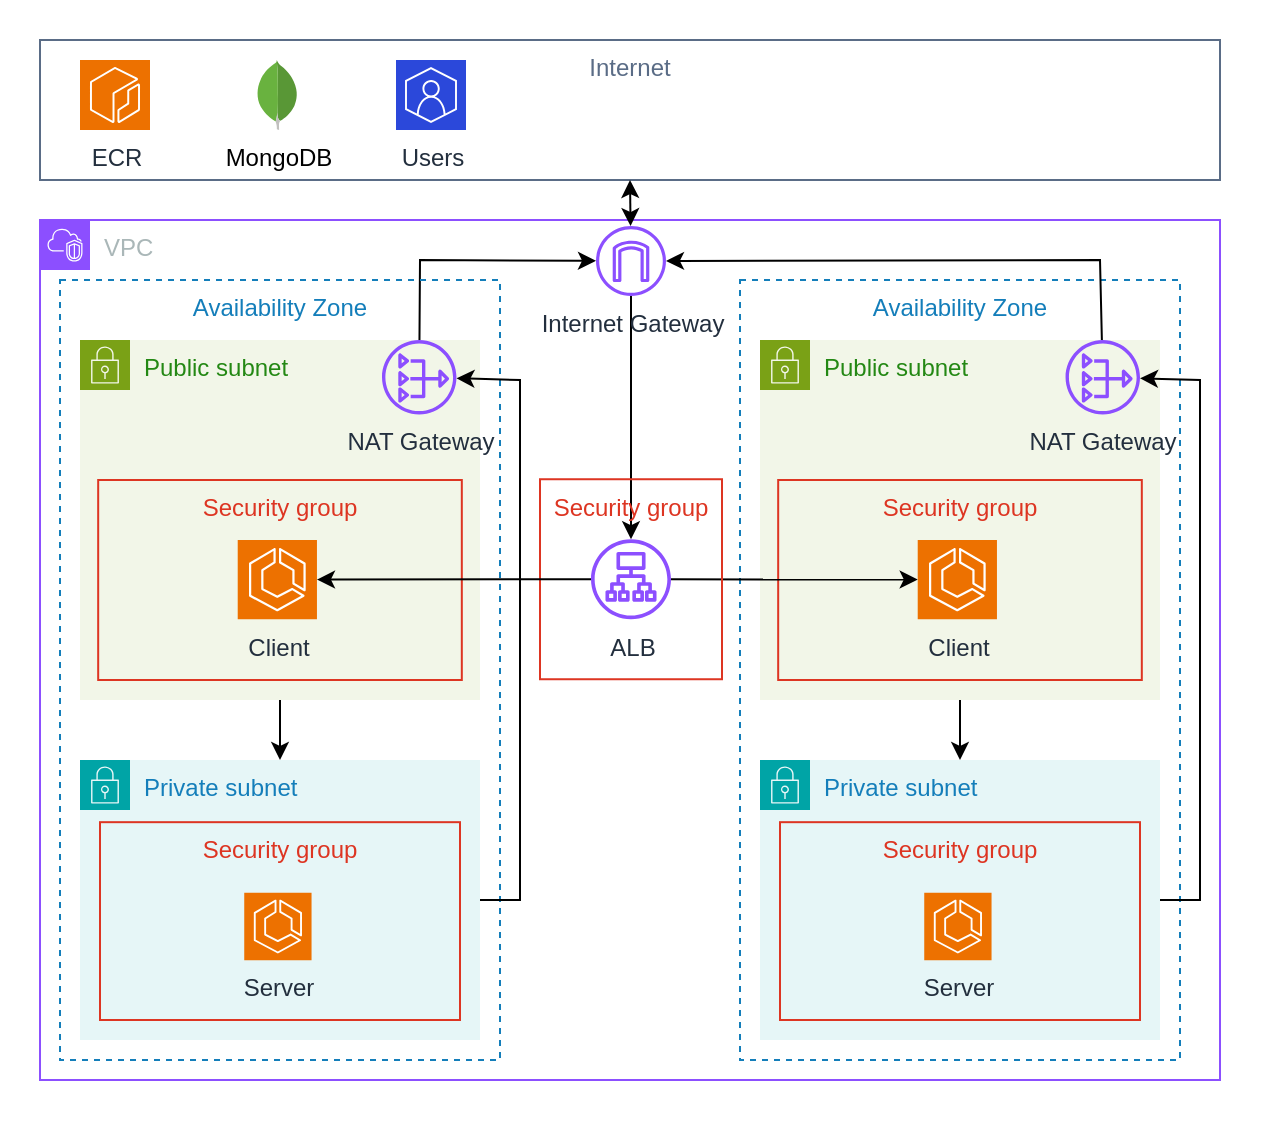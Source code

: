 <mxfile version="25.0.3">
  <diagram name="Page-1" id="N7BVuod24d6A2M4fvefX">
    <mxGraphModel dx="1195" dy="1715" grid="1" gridSize="10" guides="1" tooltips="1" connect="1" arrows="1" fold="1" page="1" pageScale="1" pageWidth="850" pageHeight="1100" math="0" shadow="0">
      <root>
        <mxCell id="0" />
        <mxCell id="1" parent="0" />
        <mxCell id="NxBqsntaEVG0j33XrsKh-79" value="" style="rounded=0;whiteSpace=wrap;html=1;strokeColor=none;" vertex="1" parent="1">
          <mxGeometry x="210" y="-750" width="630" height="560" as="geometry" />
        </mxCell>
        <mxCell id="NxBqsntaEVG0j33XrsKh-74" value="Internet&lt;div&gt;&lt;br&gt;&lt;/div&gt;" style="fillColor=none;strokeColor=#5A6C86;verticalAlign=top;fontStyle=0;fontColor=#5A6C86;whiteSpace=wrap;html=1;" vertex="1" parent="1">
          <mxGeometry x="230" y="-730" width="590" height="70" as="geometry" />
        </mxCell>
        <mxCell id="NxBqsntaEVG0j33XrsKh-65" value="Availability Zone" style="fillColor=none;strokeColor=#147EBA;dashed=1;verticalAlign=top;fontStyle=0;fontColor=#147EBA;whiteSpace=wrap;html=1;" vertex="1" parent="1">
          <mxGeometry x="580" y="-610" width="220" height="390" as="geometry" />
        </mxCell>
        <mxCell id="NxBqsntaEVG0j33XrsKh-57" value="" style="endArrow=classic;html=1;rounded=0;exitX=0.5;exitY=1;exitDx=0;exitDy=0;entryX=0.5;entryY=0;entryDx=0;entryDy=0;" edge="1" parent="1" source="NxBqsntaEVG0j33XrsKh-58" target="NxBqsntaEVG0j33XrsKh-62">
          <mxGeometry width="50" height="50" relative="1" as="geometry">
            <mxPoint x="660" y="-390" as="sourcePoint" />
            <mxPoint x="710" y="-440" as="targetPoint" />
          </mxGeometry>
        </mxCell>
        <mxCell id="NxBqsntaEVG0j33XrsKh-58" value="Public subnet" style="points=[[0,0],[0.25,0],[0.5,0],[0.75,0],[1,0],[1,0.25],[1,0.5],[1,0.75],[1,1],[0.75,1],[0.5,1],[0.25,1],[0,1],[0,0.75],[0,0.5],[0,0.25]];outlineConnect=0;gradientColor=none;html=1;whiteSpace=wrap;fontSize=12;fontStyle=0;container=0;pointerEvents=0;collapsible=0;recursiveResize=0;shape=mxgraph.aws4.group;grIcon=mxgraph.aws4.group_security_group;grStroke=0;strokeColor=#7AA116;fillColor=#F2F6E8;verticalAlign=top;align=left;spacingLeft=30;fontColor=#248814;dashed=0;" vertex="1" parent="1">
          <mxGeometry x="590" y="-580" width="200" height="180" as="geometry" />
        </mxCell>
        <mxCell id="NxBqsntaEVG0j33XrsKh-59" value="Security group" style="fillColor=none;strokeColor=#DD3522;verticalAlign=top;fontStyle=0;fontColor=#DD3522;whiteSpace=wrap;html=1;container=0;" vertex="1" parent="1">
          <mxGeometry x="599.09" y="-510" width="181.82" height="100" as="geometry" />
        </mxCell>
        <mxCell id="NxBqsntaEVG0j33XrsKh-60" value="NAT Gateway" style="sketch=0;outlineConnect=0;fontColor=#232F3E;gradientColor=none;fillColor=#8C4FFF;strokeColor=none;dashed=0;verticalLabelPosition=bottom;verticalAlign=top;align=center;html=1;fontSize=12;fontStyle=0;aspect=fixed;pointerEvents=1;shape=mxgraph.aws4.nat_gateway;container=0;" vertex="1" parent="1">
          <mxGeometry x="742.77" y="-580" width="37.23" height="37.23" as="geometry" />
        </mxCell>
        <mxCell id="NxBqsntaEVG0j33XrsKh-61" value="Client" style="sketch=0;points=[[0,0,0],[0.25,0,0],[0.5,0,0],[0.75,0,0],[1,0,0],[0,1,0],[0.25,1,0],[0.5,1,0],[0.75,1,0],[1,1,0],[0,0.25,0],[0,0.5,0],[0,0.75,0],[1,0.25,0],[1,0.5,0],[1,0.75,0]];outlineConnect=0;fontColor=#232F3E;fillColor=#ED7100;strokeColor=#ffffff;dashed=0;verticalLabelPosition=bottom;verticalAlign=top;align=center;html=1;fontSize=12;fontStyle=0;aspect=fixed;shape=mxgraph.aws4.resourceIcon;resIcon=mxgraph.aws4.ecs;container=0;" vertex="1" parent="1">
          <mxGeometry x="668.86" y="-480" width="39.62" height="39.62" as="geometry" />
        </mxCell>
        <mxCell id="NxBqsntaEVG0j33XrsKh-62" value="Private subnet" style="points=[[0,0],[0.25,0],[0.5,0],[0.75,0],[1,0],[1,0.25],[1,0.5],[1,0.75],[1,1],[0.75,1],[0.5,1],[0.25,1],[0,1],[0,0.75],[0,0.5],[0,0.25]];outlineConnect=0;gradientColor=none;html=1;whiteSpace=wrap;fontSize=12;fontStyle=0;container=0;pointerEvents=0;collapsible=0;recursiveResize=0;shape=mxgraph.aws4.group;grIcon=mxgraph.aws4.group_security_group;grStroke=0;strokeColor=#00A4A6;fillColor=#E6F6F7;verticalAlign=top;align=left;spacingLeft=30;fontColor=#147EBA;dashed=0;" vertex="1" parent="1">
          <mxGeometry x="590" y="-370" width="200" height="140" as="geometry" />
        </mxCell>
        <mxCell id="NxBqsntaEVG0j33XrsKh-63" value="Security group" style="fillColor=none;strokeColor=#DD3522;verticalAlign=top;fontStyle=0;fontColor=#DD3522;whiteSpace=wrap;html=1;" vertex="1" parent="1">
          <mxGeometry x="600" y="-338.91" width="180" height="98.91" as="geometry" />
        </mxCell>
        <mxCell id="NxBqsntaEVG0j33XrsKh-64" value="Server" style="sketch=0;points=[[0,0,0],[0.25,0,0],[0.5,0,0],[0.75,0,0],[1,0,0],[0,1,0],[0.25,1,0],[0.5,1,0],[0.75,1,0],[1,1,0],[0,0.25,0],[0,0.5,0],[0,0.75,0],[1,0.25,0],[1,0.5,0],[1,0.75,0]];outlineConnect=0;fontColor=#232F3E;fillColor=#ED7100;strokeColor=#ffffff;dashed=0;verticalLabelPosition=bottom;verticalAlign=top;align=center;html=1;fontSize=12;fontStyle=0;aspect=fixed;shape=mxgraph.aws4.resourceIcon;resIcon=mxgraph.aws4.ecs;" vertex="1" parent="1">
          <mxGeometry x="672.121" y="-303.565" width="33.654" height="33.654" as="geometry" />
        </mxCell>
        <mxCell id="NxBqsntaEVG0j33XrsKh-66" value="" style="endArrow=classic;html=1;rounded=0;" edge="1" parent="1" source="NxBqsntaEVG0j33XrsKh-62" target="NxBqsntaEVG0j33XrsKh-60">
          <mxGeometry width="50" height="50" relative="1" as="geometry">
            <mxPoint x="690" y="-380" as="sourcePoint" />
            <mxPoint x="740" y="-430" as="targetPoint" />
            <Array as="points">
              <mxPoint x="810" y="-300" />
              <mxPoint x="810" y="-560" />
            </Array>
          </mxGeometry>
        </mxCell>
        <mxCell id="NxBqsntaEVG0j33XrsKh-68" value="" style="endArrow=classic;html=1;rounded=0;" edge="1" parent="1" source="NxBqsntaEVG0j33XrsKh-24" target="NxBqsntaEVG0j33XrsKh-61">
          <mxGeometry width="50" height="50" relative="1" as="geometry">
            <mxPoint x="480" y="-460" as="sourcePoint" />
            <mxPoint x="710" y="-720" as="targetPoint" />
          </mxGeometry>
        </mxCell>
        <mxCell id="NxBqsntaEVG0j33XrsKh-26" value="" style="endArrow=classic;html=1;rounded=0;" edge="1" parent="1" source="NxBqsntaEVG0j33XrsKh-18" target="NxBqsntaEVG0j33XrsKh-24">
          <mxGeometry width="50" height="50" relative="1" as="geometry">
            <mxPoint x="563.74" y="-600.38" as="sourcePoint" />
            <mxPoint x="535.74" y="-550.38" as="targetPoint" />
          </mxGeometry>
        </mxCell>
        <mxCell id="NxBqsntaEVG0j33XrsKh-31" value="Security group" style="fillColor=none;strokeColor=#DD3522;verticalAlign=top;fontStyle=0;fontColor=#DD3522;whiteSpace=wrap;html=1;container=0;" vertex="1" parent="1">
          <mxGeometry x="480" y="-510.38" width="91" height="100" as="geometry" />
        </mxCell>
        <mxCell id="NxBqsntaEVG0j33XrsKh-24" value="ALB" style="sketch=0;outlineConnect=0;fontColor=#232F3E;gradientColor=none;fillColor=#8C4FFF;strokeColor=none;dashed=0;verticalLabelPosition=bottom;verticalAlign=top;align=center;html=1;fontSize=12;fontStyle=0;aspect=fixed;pointerEvents=1;shape=mxgraph.aws4.application_load_balancer;" vertex="1" parent="1">
          <mxGeometry x="505.5" y="-480.38" width="40" height="40" as="geometry" />
        </mxCell>
        <mxCell id="NxBqsntaEVG0j33XrsKh-69" value="" style="endArrow=classic;html=1;rounded=0;" edge="1" parent="1" source="NxBqsntaEVG0j33XrsKh-60" target="NxBqsntaEVG0j33XrsKh-18">
          <mxGeometry width="50" height="50" relative="1" as="geometry">
            <mxPoint x="540" y="-460" as="sourcePoint" />
            <mxPoint x="590" y="-510" as="targetPoint" />
            <Array as="points">
              <mxPoint x="760" y="-620" />
            </Array>
          </mxGeometry>
        </mxCell>
        <mxCell id="NxBqsntaEVG0j33XrsKh-38" value="" style="endArrow=classic;html=1;rounded=0;" edge="1" parent="1" source="NxBqsntaEVG0j33XrsKh-16" target="NxBqsntaEVG0j33XrsKh-18">
          <mxGeometry width="50" height="50" relative="1" as="geometry">
            <mxPoint x="350" y="-470" as="sourcePoint" />
            <mxPoint x="400" y="-520" as="targetPoint" />
            <Array as="points">
              <mxPoint x="420" y="-620" />
            </Array>
          </mxGeometry>
        </mxCell>
        <mxCell id="NxBqsntaEVG0j33XrsKh-41" value="Availability Zone" style="fillColor=none;strokeColor=#147EBA;dashed=1;verticalAlign=top;fontStyle=0;fontColor=#147EBA;whiteSpace=wrap;html=1;" vertex="1" parent="1">
          <mxGeometry x="240" y="-610" width="220" height="390" as="geometry" />
        </mxCell>
        <mxCell id="NxBqsntaEVG0j33XrsKh-30" value="" style="endArrow=classic;html=1;rounded=0;exitX=0.5;exitY=1;exitDx=0;exitDy=0;entryX=0.5;entryY=0;entryDx=0;entryDy=0;" edge="1" parent="1" source="NxBqsntaEVG0j33XrsKh-14" target="NxBqsntaEVG0j33XrsKh-15">
          <mxGeometry width="50" height="50" relative="1" as="geometry">
            <mxPoint x="320" y="-390" as="sourcePoint" />
            <mxPoint x="370" y="-440" as="targetPoint" />
          </mxGeometry>
        </mxCell>
        <mxCell id="NxBqsntaEVG0j33XrsKh-14" value="Public subnet" style="points=[[0,0],[0.25,0],[0.5,0],[0.75,0],[1,0],[1,0.25],[1,0.5],[1,0.75],[1,1],[0.75,1],[0.5,1],[0.25,1],[0,1],[0,0.75],[0,0.5],[0,0.25]];outlineConnect=0;gradientColor=none;html=1;whiteSpace=wrap;fontSize=12;fontStyle=0;container=0;pointerEvents=0;collapsible=0;recursiveResize=0;shape=mxgraph.aws4.group;grIcon=mxgraph.aws4.group_security_group;grStroke=0;strokeColor=#7AA116;fillColor=#F2F6E8;verticalAlign=top;align=left;spacingLeft=30;fontColor=#248814;dashed=0;" vertex="1" parent="1">
          <mxGeometry x="250" y="-580" width="200" height="180" as="geometry" />
        </mxCell>
        <mxCell id="NxBqsntaEVG0j33XrsKh-28" value="Security group" style="fillColor=none;strokeColor=#DD3522;verticalAlign=top;fontStyle=0;fontColor=#DD3522;whiteSpace=wrap;html=1;container=0;" vertex="1" parent="1">
          <mxGeometry x="259.09" y="-510" width="181.82" height="100" as="geometry" />
        </mxCell>
        <mxCell id="NxBqsntaEVG0j33XrsKh-16" value="NAT Gateway" style="sketch=0;outlineConnect=0;fontColor=#232F3E;gradientColor=none;fillColor=#8C4FFF;strokeColor=none;dashed=0;verticalLabelPosition=bottom;verticalAlign=top;align=center;html=1;fontSize=12;fontStyle=0;aspect=fixed;pointerEvents=1;shape=mxgraph.aws4.nat_gateway;container=0;movable=1;resizable=1;rotatable=1;deletable=1;editable=1;locked=0;connectable=1;" vertex="1" parent="1">
          <mxGeometry x="401" y="-580" width="37.23" height="37.23" as="geometry" />
        </mxCell>
        <mxCell id="NxBqsntaEVG0j33XrsKh-22" value="Client" style="sketch=0;points=[[0,0,0],[0.25,0,0],[0.5,0,0],[0.75,0,0],[1,0,0],[0,1,0],[0.25,1,0],[0.5,1,0],[0.75,1,0],[1,1,0],[0,0.25,0],[0,0.5,0],[0,0.75,0],[1,0.25,0],[1,0.5,0],[1,0.75,0]];outlineConnect=0;fontColor=#232F3E;fillColor=#ED7100;strokeColor=#ffffff;dashed=0;verticalLabelPosition=bottom;verticalAlign=top;align=center;html=1;fontSize=12;fontStyle=0;aspect=fixed;shape=mxgraph.aws4.resourceIcon;resIcon=mxgraph.aws4.ecs;container=0;" vertex="1" parent="1">
          <mxGeometry x="328.86" y="-480" width="39.62" height="39.62" as="geometry" />
        </mxCell>
        <mxCell id="NxBqsntaEVG0j33XrsKh-15" value="Private subnet" style="points=[[0,0],[0.25,0],[0.5,0],[0.75,0],[1,0],[1,0.25],[1,0.5],[1,0.75],[1,1],[0.75,1],[0.5,1],[0.25,1],[0,1],[0,0.75],[0,0.5],[0,0.25]];outlineConnect=0;gradientColor=none;html=1;whiteSpace=wrap;fontSize=12;fontStyle=0;container=0;pointerEvents=0;collapsible=0;recursiveResize=0;shape=mxgraph.aws4.group;grIcon=mxgraph.aws4.group_security_group;grStroke=0;strokeColor=#00A4A6;fillColor=#E6F6F7;verticalAlign=top;align=left;spacingLeft=30;fontColor=#147EBA;dashed=0;" vertex="1" parent="1">
          <mxGeometry x="250" y="-370" width="200" height="140" as="geometry" />
        </mxCell>
        <mxCell id="NxBqsntaEVG0j33XrsKh-29" value="Security group" style="fillColor=none;strokeColor=#DD3522;verticalAlign=top;fontStyle=0;fontColor=#DD3522;whiteSpace=wrap;html=1;" vertex="1" parent="1">
          <mxGeometry x="260" y="-338.91" width="180" height="98.91" as="geometry" />
        </mxCell>
        <mxCell id="NxBqsntaEVG0j33XrsKh-21" value="Server" style="sketch=0;points=[[0,0,0],[0.25,0,0],[0.5,0,0],[0.75,0,0],[1,0,0],[0,1,0],[0.25,1,0],[0.5,1,0],[0.75,1,0],[1,1,0],[0,0.25,0],[0,0.5,0],[0,0.75,0],[1,0.25,0],[1,0.5,0],[1,0.75,0]];outlineConnect=0;fontColor=#232F3E;fillColor=#ED7100;strokeColor=#ffffff;dashed=0;verticalLabelPosition=bottom;verticalAlign=top;align=center;html=1;fontSize=12;fontStyle=0;aspect=fixed;shape=mxgraph.aws4.resourceIcon;resIcon=mxgraph.aws4.ecs;" vertex="1" parent="1">
          <mxGeometry x="332.121" y="-303.565" width="33.654" height="33.654" as="geometry" />
        </mxCell>
        <mxCell id="NxBqsntaEVG0j33XrsKh-32" value="" style="endArrow=classic;html=1;rounded=0;" edge="1" parent="1" source="NxBqsntaEVG0j33XrsKh-15" target="NxBqsntaEVG0j33XrsKh-16">
          <mxGeometry width="50" height="50" relative="1" as="geometry">
            <mxPoint x="350" y="-380" as="sourcePoint" />
            <mxPoint x="400" y="-430" as="targetPoint" />
            <Array as="points">
              <mxPoint x="470" y="-300" />
              <mxPoint x="470" y="-560" />
            </Array>
          </mxGeometry>
        </mxCell>
        <mxCell id="NxBqsntaEVG0j33XrsKh-27" value="" style="endArrow=classic;html=1;rounded=0;" edge="1" parent="1" source="NxBqsntaEVG0j33XrsKh-24" target="NxBqsntaEVG0j33XrsKh-22">
          <mxGeometry width="50" height="50" relative="1" as="geometry">
            <mxPoint x="290" y="-590" as="sourcePoint" />
            <mxPoint x="340" y="-640" as="targetPoint" />
          </mxGeometry>
        </mxCell>
        <mxCell id="NxBqsntaEVG0j33XrsKh-71" value="VPC" style="points=[[0,0],[0.25,0],[0.5,0],[0.75,0],[1,0],[1,0.25],[1,0.5],[1,0.75],[1,1],[0.75,1],[0.5,1],[0.25,1],[0,1],[0,0.75],[0,0.5],[0,0.25]];outlineConnect=0;gradientColor=none;html=1;whiteSpace=wrap;fontSize=12;fontStyle=0;container=0;pointerEvents=0;collapsible=0;recursiveResize=0;shape=mxgraph.aws4.group;grIcon=mxgraph.aws4.group_vpc2;strokeColor=#8C4FFF;fillColor=none;verticalAlign=top;align=left;spacingLeft=30;fontColor=#AAB7B8;dashed=0;" vertex="1" parent="1">
          <mxGeometry x="230" y="-640" width="590" height="430" as="geometry" />
        </mxCell>
        <mxCell id="NxBqsntaEVG0j33XrsKh-18" value="Internet Gateway" style="sketch=0;outlineConnect=0;fontColor=#232F3E;gradientColor=none;fillColor=#8C4FFF;strokeColor=none;dashed=0;verticalLabelPosition=bottom;verticalAlign=top;align=center;html=1;fontSize=12;fontStyle=0;aspect=fixed;pointerEvents=1;shape=mxgraph.aws4.internet_gateway;" vertex="1" parent="1">
          <mxGeometry x="508" y="-637" width="35" height="35" as="geometry" />
        </mxCell>
        <mxCell id="NxBqsntaEVG0j33XrsKh-23" value="ECR" style="sketch=0;points=[[0,0,0],[0.25,0,0],[0.5,0,0],[0.75,0,0],[1,0,0],[0,1,0],[0.25,1,0],[0.5,1,0],[0.75,1,0],[1,1,0],[0,0.25,0],[0,0.5,0],[0,0.75,0],[1,0.25,0],[1,0.5,0],[1,0.75,0]];outlineConnect=0;fontColor=#232F3E;fillColor=#ED7100;strokeColor=#ffffff;dashed=0;verticalLabelPosition=bottom;verticalAlign=top;align=center;html=1;fontSize=12;fontStyle=0;aspect=fixed;shape=mxgraph.aws4.resourceIcon;resIcon=mxgraph.aws4.ecr;" vertex="1" parent="1">
          <mxGeometry x="250.0" y="-720" width="35" height="35" as="geometry" />
        </mxCell>
        <mxCell id="NxBqsntaEVG0j33XrsKh-76" value="MongoDB" style="dashed=0;outlineConnect=0;html=1;align=center;labelPosition=center;verticalLabelPosition=bottom;verticalAlign=top;shape=mxgraph.weblogos.mongodb" vertex="1" parent="1">
          <mxGeometry x="338.1" y="-720" width="21.14" height="35" as="geometry" />
        </mxCell>
        <mxCell id="NxBqsntaEVG0j33XrsKh-77" value="Users" style="sketch=0;points=[[0,0,0],[0.25,0,0],[0.5,0,0],[0.75,0,0],[1,0,0],[0,1,0],[0.25,1,0],[0.5,1,0],[0.75,1,0],[1,1,0],[0,0.25,0],[0,0.5,0],[0,0.75,0],[1,0.25,0],[1,0.5,0],[1,0.75,0]];outlineConnect=0;fontColor=#232F3E;fillColor=#2b48da;strokeColor=#ffffff;dashed=0;verticalLabelPosition=bottom;verticalAlign=top;align=center;html=1;fontSize=12;fontStyle=0;aspect=fixed;shape=mxgraph.aws4.resourceIcon;resIcon=mxgraph.aws4.customer_enablement;" vertex="1" parent="1">
          <mxGeometry x="408" y="-720" width="35" height="35" as="geometry" />
        </mxCell>
        <mxCell id="NxBqsntaEVG0j33XrsKh-78" value="" style="endArrow=classic;startArrow=classic;html=1;rounded=0;exitX=0.5;exitY=1;exitDx=0;exitDy=0;" edge="1" parent="1" source="NxBqsntaEVG0j33XrsKh-74" target="NxBqsntaEVG0j33XrsKh-18">
          <mxGeometry width="50" height="50" relative="1" as="geometry">
            <mxPoint x="440" y="-550" as="sourcePoint" />
            <mxPoint x="490" y="-600" as="targetPoint" />
          </mxGeometry>
        </mxCell>
      </root>
    </mxGraphModel>
  </diagram>
</mxfile>
